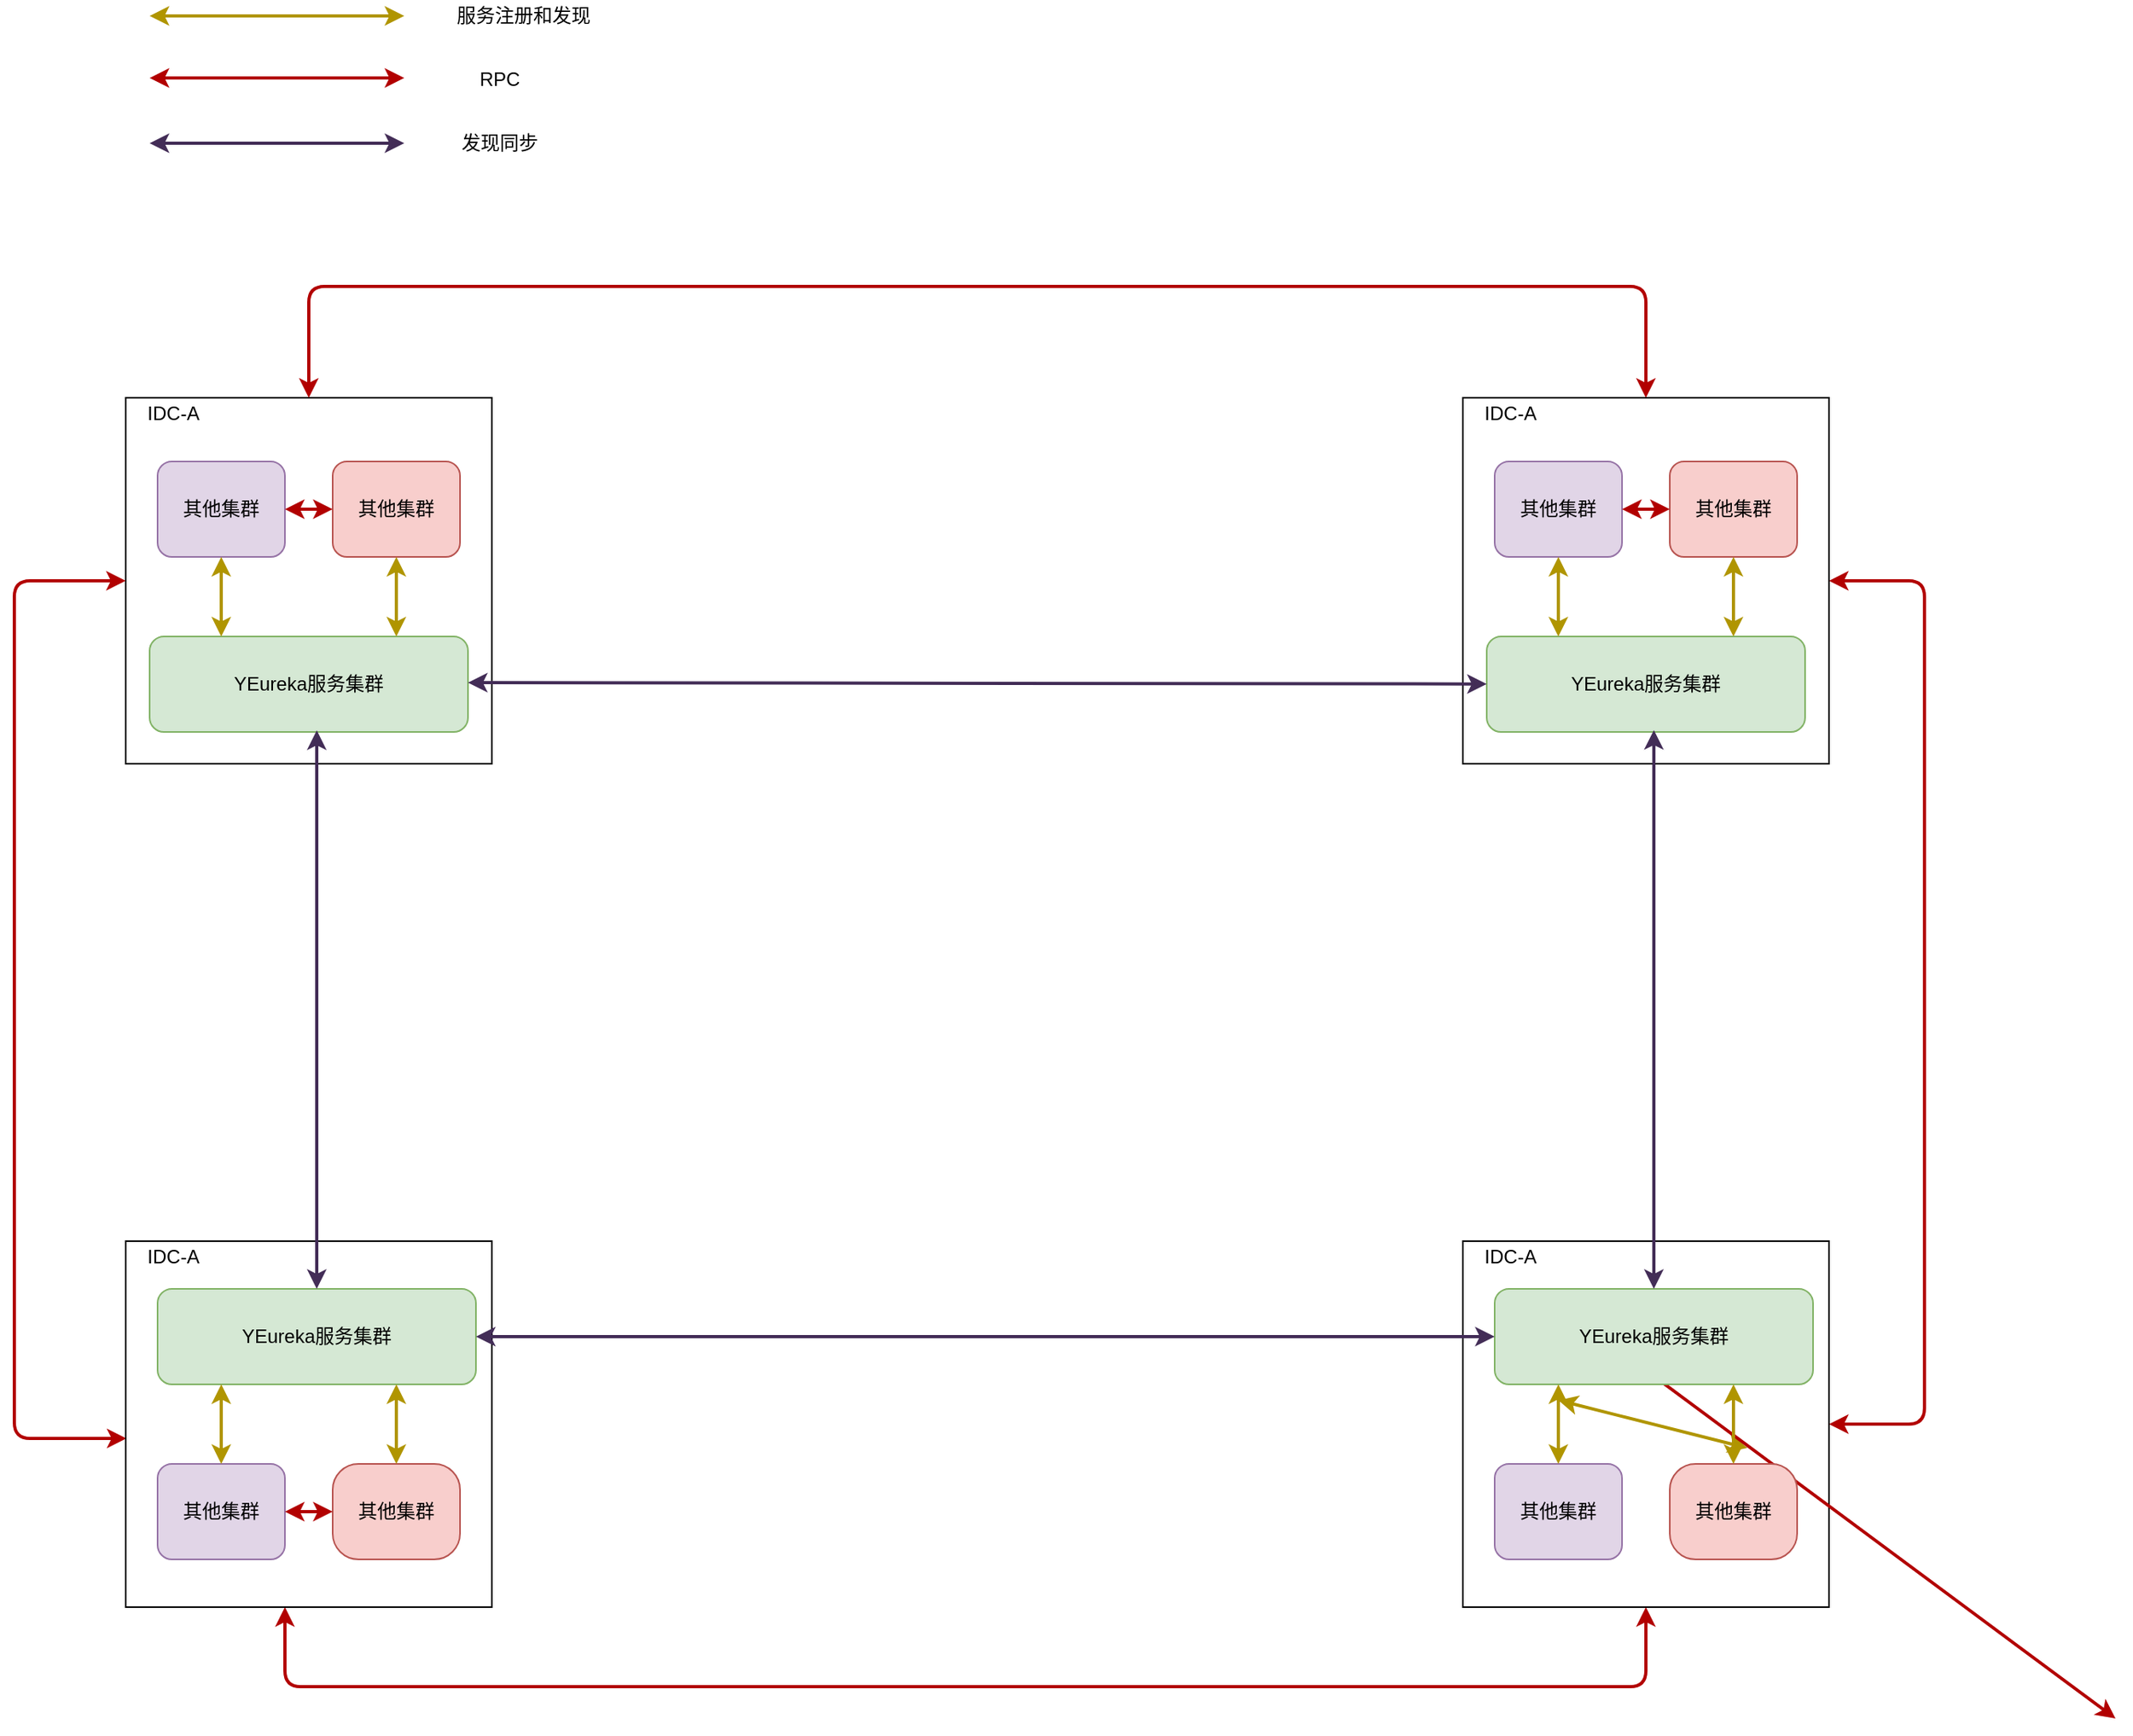 <mxfile version="13.8.0" type="github">
  <diagram id="ZK8-9hgX-thy4aVmCkVG" name="Page-1">
    <mxGraphModel dx="2031" dy="2303" grid="1" gridSize="10" guides="1" tooltips="1" connect="1" arrows="1" fold="1" page="1" pageScale="1" pageWidth="827" pageHeight="1169" math="0" shadow="0">
      <root>
        <mxCell id="0" />
        <mxCell id="1" parent="0" />
        <mxCell id="rkM7MUImtoLyCxUK9l4K-1" value="" style="whiteSpace=wrap;html=1;aspect=fixed;" vertex="1" parent="1">
          <mxGeometry x="150" y="150" width="230" height="230" as="geometry" />
        </mxCell>
        <mxCell id="rkM7MUImtoLyCxUK9l4K-2" value="YEureka服务集群" style="rounded=1;whiteSpace=wrap;html=1;fillColor=#d5e8d4;strokeColor=#82b366;" vertex="1" parent="1">
          <mxGeometry x="165" y="300" width="200" height="60" as="geometry" />
        </mxCell>
        <mxCell id="rkM7MUImtoLyCxUK9l4K-3" value="IDC-A" style="text;html=1;strokeColor=none;fillColor=none;align=center;verticalAlign=middle;whiteSpace=wrap;rounded=0;" vertex="1" parent="1">
          <mxGeometry x="150" y="150" width="60" height="20" as="geometry" />
        </mxCell>
        <mxCell id="rkM7MUImtoLyCxUK9l4K-4" value="其他集群" style="rounded=1;whiteSpace=wrap;html=1;fillColor=#f8cecc;strokeColor=#b85450;" vertex="1" parent="1">
          <mxGeometry x="280" y="190" width="80" height="60" as="geometry" />
        </mxCell>
        <mxCell id="rkM7MUImtoLyCxUK9l4K-5" value="" style="endArrow=classic;startArrow=classic;html=1;fillColor=#e3c800;strokeColor=#B09500;strokeWidth=2;" edge="1" parent="1" target="rkM7MUImtoLyCxUK9l4K-4">
          <mxGeometry width="50" height="50" relative="1" as="geometry">
            <mxPoint x="320" y="300" as="sourcePoint" />
            <mxPoint x="550" y="470" as="targetPoint" />
          </mxGeometry>
        </mxCell>
        <mxCell id="rkM7MUImtoLyCxUK9l4K-6" value="其他集群" style="rounded=1;whiteSpace=wrap;html=1;fillColor=#e1d5e7;strokeColor=#9673a6;" vertex="1" parent="1">
          <mxGeometry x="170" y="190" width="80" height="60" as="geometry" />
        </mxCell>
        <mxCell id="rkM7MUImtoLyCxUK9l4K-7" value="" style="endArrow=classic;startArrow=classic;html=1;entryX=0.225;entryY=0;entryDx=0;entryDy=0;fillColor=#e3c800;strokeColor=#B09500;strokeWidth=2;exitX=0.5;exitY=1;exitDx=0;exitDy=0;entryPerimeter=0;" edge="1" parent="1" source="rkM7MUImtoLyCxUK9l4K-6" target="rkM7MUImtoLyCxUK9l4K-2">
          <mxGeometry width="50" height="50" relative="1" as="geometry">
            <mxPoint x="210" y="260" as="sourcePoint" />
            <mxPoint x="328.75" y="280" as="targetPoint" />
          </mxGeometry>
        </mxCell>
        <mxCell id="rkM7MUImtoLyCxUK9l4K-8" value="" style="endArrow=classic;startArrow=classic;html=1;entryX=0;entryY=0.5;entryDx=0;entryDy=0;fillColor=#e51400;strokeColor=#B20000;strokeWidth=2;" edge="1" parent="1" source="rkM7MUImtoLyCxUK9l4K-6" target="rkM7MUImtoLyCxUK9l4K-4">
          <mxGeometry width="50" height="50" relative="1" as="geometry">
            <mxPoint x="510" y="500" as="sourcePoint" />
            <mxPoint x="560" y="450" as="targetPoint" />
          </mxGeometry>
        </mxCell>
        <mxCell id="rkM7MUImtoLyCxUK9l4K-33" value="" style="endArrow=classic;startArrow=classic;html=1;entryX=0;entryY=0.5;entryDx=0;entryDy=0;fillColor=#e51400;strokeColor=#B20000;strokeWidth=2;exitX=0.002;exitY=0.539;exitDx=0;exitDy=0;exitPerimeter=0;" edge="1" parent="1" source="rkM7MUImtoLyCxUK9l4K-60" target="rkM7MUImtoLyCxUK9l4K-1">
          <mxGeometry width="50" height="50" relative="1" as="geometry">
            <mxPoint x="265" y="680.0" as="sourcePoint" />
            <mxPoint x="400" y="420" as="targetPoint" />
            <Array as="points">
              <mxPoint x="80" y="804" />
              <mxPoint x="80" y="265" />
            </Array>
          </mxGeometry>
        </mxCell>
        <mxCell id="rkM7MUImtoLyCxUK9l4K-34" value="" style="endArrow=classic;startArrow=classic;html=1;entryX=0.5;entryY=1;entryDx=0;entryDy=0;exitX=1;exitY=0.5;exitDx=0;exitDy=0;strokeWidth=2;fillColor=#e51400;strokeColor=#B20000;" edge="1" parent="1" target="rkM7MUImtoLyCxUK9l4K-68">
          <mxGeometry width="50" height="50" relative="1" as="geometry">
            <mxPoint x="250" y="910.0" as="sourcePoint" />
            <mxPoint x="860.0" y="910.0" as="targetPoint" />
            <Array as="points">
              <mxPoint x="250" y="960" />
              <mxPoint x="1105" y="960" />
            </Array>
          </mxGeometry>
        </mxCell>
        <mxCell id="rkM7MUImtoLyCxUK9l4K-35" value="" style="endArrow=classic;startArrow=classic;html=1;strokeWidth=2;fillColor=#e51400;strokeColor=#B20000;exitX=1;exitY=0.5;exitDx=0;exitDy=0;entryX=1;entryY=0.5;entryDx=0;entryDy=0;" edge="1" parent="1" source="rkM7MUImtoLyCxUK9l4K-51" target="rkM7MUImtoLyCxUK9l4K-68">
          <mxGeometry width="50" height="50" relative="1" as="geometry">
            <mxPoint x="1105.0" y="380.0" as="sourcePoint" />
            <mxPoint x="1105.0" y="680.0" as="targetPoint" />
            <Array as="points">
              <mxPoint x="1280" y="265" />
              <mxPoint x="1280" y="795" />
            </Array>
          </mxGeometry>
        </mxCell>
        <mxCell id="rkM7MUImtoLyCxUK9l4K-36" value="" style="endArrow=classic;startArrow=classic;html=1;strokeWidth=2;fillColor=#e51400;strokeColor=#B20000;exitX=0.5;exitY=0;exitDx=0;exitDy=0;entryX=0.5;entryY=0;entryDx=0;entryDy=0;" edge="1" parent="1" source="rkM7MUImtoLyCxUK9l4K-51" target="rkM7MUImtoLyCxUK9l4K-1">
          <mxGeometry width="50" height="50" relative="1" as="geometry">
            <mxPoint x="930" y="20" as="sourcePoint" />
            <mxPoint x="500" y="230" as="targetPoint" />
            <Array as="points">
              <mxPoint x="1105" y="80" />
              <mxPoint x="265" y="80" />
            </Array>
          </mxGeometry>
        </mxCell>
        <mxCell id="rkM7MUImtoLyCxUK9l4K-42" value="" style="endArrow=classic;startArrow=classic;html=1;fillColor=#e51400;strokeColor=#B20000;strokeWidth=2;" edge="1" parent="1">
          <mxGeometry width="50" height="50" relative="1" as="geometry">
            <mxPoint x="165" y="-51.0" as="sourcePoint" />
            <mxPoint x="325" y="-51.0" as="targetPoint" />
          </mxGeometry>
        </mxCell>
        <mxCell id="rkM7MUImtoLyCxUK9l4K-43" value="" style="endArrow=classic;startArrow=classic;html=1;fillColor=#76608a;strokeColor=#432D57;strokeWidth=2;" edge="1" parent="1">
          <mxGeometry width="50" height="50" relative="1" as="geometry">
            <mxPoint x="165" y="-10.0" as="sourcePoint" />
            <mxPoint x="325" y="-10.0" as="targetPoint" />
          </mxGeometry>
        </mxCell>
        <mxCell id="rkM7MUImtoLyCxUK9l4K-44" value="" style="endArrow=classic;startArrow=classic;html=1;fillColor=#e3c800;strokeColor=#B09500;strokeWidth=2;" edge="1" parent="1">
          <mxGeometry width="50" height="50" relative="1" as="geometry">
            <mxPoint x="165" y="-90.0" as="sourcePoint" />
            <mxPoint x="325" y="-90.0" as="targetPoint" />
          </mxGeometry>
        </mxCell>
        <mxCell id="rkM7MUImtoLyCxUK9l4K-45" value="服务注册和发现" style="text;html=1;strokeColor=none;fillColor=none;align=center;verticalAlign=middle;whiteSpace=wrap;rounded=0;" vertex="1" parent="1">
          <mxGeometry x="355" y="-100" width="90" height="20" as="geometry" />
        </mxCell>
        <mxCell id="rkM7MUImtoLyCxUK9l4K-46" value="RPC" style="text;html=1;strokeColor=none;fillColor=none;align=center;verticalAlign=middle;whiteSpace=wrap;rounded=0;" vertex="1" parent="1">
          <mxGeometry x="355" y="-60" width="60" height="20" as="geometry" />
        </mxCell>
        <mxCell id="rkM7MUImtoLyCxUK9l4K-47" value="发现同步" style="text;html=1;strokeColor=none;fillColor=none;align=center;verticalAlign=middle;whiteSpace=wrap;rounded=0;" vertex="1" parent="1">
          <mxGeometry x="355" y="-20" width="60" height="20" as="geometry" />
        </mxCell>
        <mxCell id="rkM7MUImtoLyCxUK9l4K-51" value="" style="whiteSpace=wrap;html=1;aspect=fixed;" vertex="1" parent="1">
          <mxGeometry x="990" y="150" width="230" height="230" as="geometry" />
        </mxCell>
        <mxCell id="rkM7MUImtoLyCxUK9l4K-52" value="YEureka服务集群" style="rounded=1;whiteSpace=wrap;html=1;fillColor=#d5e8d4;strokeColor=#82b366;" vertex="1" parent="1">
          <mxGeometry x="1005" y="300" width="200" height="60" as="geometry" />
        </mxCell>
        <mxCell id="rkM7MUImtoLyCxUK9l4K-53" value="IDC-A" style="text;html=1;strokeColor=none;fillColor=none;align=center;verticalAlign=middle;whiteSpace=wrap;rounded=0;" vertex="1" parent="1">
          <mxGeometry x="990" y="150" width="60" height="20" as="geometry" />
        </mxCell>
        <mxCell id="rkM7MUImtoLyCxUK9l4K-54" value="其他集群" style="rounded=1;whiteSpace=wrap;html=1;fillColor=#f8cecc;strokeColor=#b85450;" vertex="1" parent="1">
          <mxGeometry x="1120" y="190" width="80" height="60" as="geometry" />
        </mxCell>
        <mxCell id="rkM7MUImtoLyCxUK9l4K-55" value="" style="endArrow=classic;startArrow=classic;html=1;fillColor=#e3c800;strokeColor=#B09500;strokeWidth=2;" edge="1" parent="1" target="rkM7MUImtoLyCxUK9l4K-54">
          <mxGeometry width="50" height="50" relative="1" as="geometry">
            <mxPoint x="1160" y="300" as="sourcePoint" />
            <mxPoint x="1390" y="470" as="targetPoint" />
          </mxGeometry>
        </mxCell>
        <mxCell id="rkM7MUImtoLyCxUK9l4K-56" value="其他集群" style="rounded=1;whiteSpace=wrap;html=1;fillColor=#e1d5e7;strokeColor=#9673a6;" vertex="1" parent="1">
          <mxGeometry x="1010" y="190" width="80" height="60" as="geometry" />
        </mxCell>
        <mxCell id="rkM7MUImtoLyCxUK9l4K-57" value="" style="endArrow=classic;startArrow=classic;html=1;entryX=0.225;entryY=0;entryDx=0;entryDy=0;fillColor=#e3c800;strokeColor=#B09500;strokeWidth=2;exitX=0.5;exitY=1;exitDx=0;exitDy=0;entryPerimeter=0;" edge="1" parent="1" source="rkM7MUImtoLyCxUK9l4K-56" target="rkM7MUImtoLyCxUK9l4K-52">
          <mxGeometry width="50" height="50" relative="1" as="geometry">
            <mxPoint x="1050" y="260" as="sourcePoint" />
            <mxPoint x="1168.75" y="280" as="targetPoint" />
          </mxGeometry>
        </mxCell>
        <mxCell id="rkM7MUImtoLyCxUK9l4K-58" value="" style="endArrow=classic;startArrow=classic;html=1;entryX=0;entryY=0.5;entryDx=0;entryDy=0;fillColor=#e51400;strokeColor=#B20000;strokeWidth=2;" edge="1" parent="1" source="rkM7MUImtoLyCxUK9l4K-56" target="rkM7MUImtoLyCxUK9l4K-54">
          <mxGeometry width="50" height="50" relative="1" as="geometry">
            <mxPoint x="1350" y="500" as="sourcePoint" />
            <mxPoint x="1400" y="450" as="targetPoint" />
          </mxGeometry>
        </mxCell>
        <mxCell id="rkM7MUImtoLyCxUK9l4K-60" value="" style="whiteSpace=wrap;html=1;aspect=fixed;" vertex="1" parent="1">
          <mxGeometry x="150" y="680" width="230" height="230" as="geometry" />
        </mxCell>
        <mxCell id="rkM7MUImtoLyCxUK9l4K-61" value="YEureka服务集群" style="rounded=1;whiteSpace=wrap;html=1;fillColor=#d5e8d4;strokeColor=#82b366;" vertex="1" parent="1">
          <mxGeometry x="170" y="710" width="200" height="60" as="geometry" />
        </mxCell>
        <mxCell id="rkM7MUImtoLyCxUK9l4K-62" value="IDC-A" style="text;html=1;strokeColor=none;fillColor=none;align=center;verticalAlign=middle;whiteSpace=wrap;rounded=0;" vertex="1" parent="1">
          <mxGeometry x="150" y="680" width="60" height="20" as="geometry" />
        </mxCell>
        <mxCell id="rkM7MUImtoLyCxUK9l4K-63" value="其他集群" style="rounded=1;whiteSpace=wrap;html=1;fillColor=#f8cecc;strokeColor=#b85450;arcSize=27;" vertex="1" parent="1">
          <mxGeometry x="280" y="820" width="80" height="60" as="geometry" />
        </mxCell>
        <mxCell id="rkM7MUImtoLyCxUK9l4K-65" value="其他集群" style="rounded=1;whiteSpace=wrap;html=1;fillColor=#e1d5e7;strokeColor=#9673a6;" vertex="1" parent="1">
          <mxGeometry x="170" y="820" width="80" height="60" as="geometry" />
        </mxCell>
        <mxCell id="rkM7MUImtoLyCxUK9l4K-66" value="" style="endArrow=classic;startArrow=classic;html=1;fillColor=#e3c800;strokeColor=#B09500;strokeWidth=2;entryX=0.2;entryY=1;entryDx=0;entryDy=0;entryPerimeter=0;exitX=0.5;exitY=0;exitDx=0;exitDy=0;" edge="1" parent="1" source="rkM7MUImtoLyCxUK9l4K-65" target="rkM7MUImtoLyCxUK9l4K-61">
          <mxGeometry width="50" height="50" relative="1" as="geometry">
            <mxPoint x="220" y="810" as="sourcePoint" />
            <mxPoint x="215" y="790" as="targetPoint" />
          </mxGeometry>
        </mxCell>
        <mxCell id="rkM7MUImtoLyCxUK9l4K-67" value="" style="endArrow=classic;startArrow=classic;html=1;entryX=0;entryY=0.5;entryDx=0;entryDy=0;fillColor=#e51400;strokeColor=#B20000;strokeWidth=2;" edge="1" parent="1" source="rkM7MUImtoLyCxUK9l4K-65" target="rkM7MUImtoLyCxUK9l4K-63">
          <mxGeometry width="50" height="50" relative="1" as="geometry">
            <mxPoint x="510" y="1030" as="sourcePoint" />
            <mxPoint x="560" y="980" as="targetPoint" />
          </mxGeometry>
        </mxCell>
        <mxCell id="rkM7MUImtoLyCxUK9l4K-68" value="" style="whiteSpace=wrap;html=1;aspect=fixed;" vertex="1" parent="1">
          <mxGeometry x="990" y="680" width="230" height="230" as="geometry" />
        </mxCell>
        <mxCell id="rkM7MUImtoLyCxUK9l4K-70" value="IDC-A" style="text;html=1;strokeColor=none;fillColor=none;align=center;verticalAlign=middle;whiteSpace=wrap;rounded=0;" vertex="1" parent="1">
          <mxGeometry x="990" y="680" width="60" height="20" as="geometry" />
        </mxCell>
        <mxCell id="rkM7MUImtoLyCxUK9l4K-74" value="" style="endArrow=classic;startArrow=classic;html=1;entryX=0.225;entryY=0;entryDx=0;entryDy=0;fillColor=#e3c800;strokeColor=#B09500;strokeWidth=2;exitX=0.5;exitY=1;exitDx=0;exitDy=0;entryPerimeter=0;" edge="1" parent="1" target="rkM7MUImtoLyCxUK9l4K-69">
          <mxGeometry width="50" height="50" relative="1" as="geometry">
            <mxPoint x="1050.0" y="780.0" as="sourcePoint" />
            <mxPoint x="1168.75" y="810" as="targetPoint" />
          </mxGeometry>
        </mxCell>
        <mxCell id="rkM7MUImtoLyCxUK9l4K-75" value="" style="endArrow=classic;startArrow=classic;html=1;entryX=0;entryY=0.5;entryDx=0;entryDy=0;fillColor=#e51400;strokeColor=#B20000;strokeWidth=2;" edge="1" parent="1" target="rkM7MUImtoLyCxUK9l4K-71">
          <mxGeometry width="50" height="50" relative="1" as="geometry">
            <mxPoint x="1090.0" y="750.0" as="sourcePoint" />
            <mxPoint x="1400" y="980" as="targetPoint" />
          </mxGeometry>
        </mxCell>
        <mxCell id="rkM7MUImtoLyCxUK9l4K-79" value="" style="endArrow=classic;startArrow=classic;html=1;fillColor=#e3c800;strokeColor=#B09500;strokeWidth=2;entryX=0.75;entryY=1;entryDx=0;entryDy=0;exitX=0.5;exitY=0;exitDx=0;exitDy=0;" edge="1" parent="1" source="rkM7MUImtoLyCxUK9l4K-63" target="rkM7MUImtoLyCxUK9l4K-61">
          <mxGeometry width="50" height="50" relative="1" as="geometry">
            <mxPoint x="220" y="830.0" as="sourcePoint" />
            <mxPoint x="220" y="780.0" as="targetPoint" />
          </mxGeometry>
        </mxCell>
        <mxCell id="rkM7MUImtoLyCxUK9l4K-86" value="YEureka服务集群" style="rounded=1;whiteSpace=wrap;html=1;fillColor=#d5e8d4;strokeColor=#82b366;" vertex="1" parent="1">
          <mxGeometry x="1010" y="710" width="200" height="60" as="geometry" />
        </mxCell>
        <mxCell id="rkM7MUImtoLyCxUK9l4K-87" value="其他集群" style="rounded=1;whiteSpace=wrap;html=1;fillColor=#f8cecc;strokeColor=#b85450;arcSize=27;" vertex="1" parent="1">
          <mxGeometry x="1120" y="820" width="80" height="60" as="geometry" />
        </mxCell>
        <mxCell id="rkM7MUImtoLyCxUK9l4K-88" value="其他集群" style="rounded=1;whiteSpace=wrap;html=1;fillColor=#e1d5e7;strokeColor=#9673a6;" vertex="1" parent="1">
          <mxGeometry x="1010" y="820" width="80" height="60" as="geometry" />
        </mxCell>
        <mxCell id="rkM7MUImtoLyCxUK9l4K-89" value="" style="endArrow=classic;startArrow=classic;html=1;fillColor=#e3c800;strokeColor=#B09500;strokeWidth=2;entryX=0.2;entryY=1;entryDx=0;entryDy=0;entryPerimeter=0;exitX=0.5;exitY=0;exitDx=0;exitDy=0;" edge="1" parent="1" source="rkM7MUImtoLyCxUK9l4K-88" target="rkM7MUImtoLyCxUK9l4K-86">
          <mxGeometry width="50" height="50" relative="1" as="geometry">
            <mxPoint x="1060" y="810" as="sourcePoint" />
            <mxPoint x="1055" y="790" as="targetPoint" />
          </mxGeometry>
        </mxCell>
        <mxCell id="rkM7MUImtoLyCxUK9l4K-90" value="" style="endArrow=classic;startArrow=classic;html=1;fillColor=#e3c800;strokeColor=#B09500;strokeWidth=2;entryX=0.75;entryY=1;entryDx=0;entryDy=0;exitX=0.5;exitY=0;exitDx=0;exitDy=0;" edge="1" parent="1" source="rkM7MUImtoLyCxUK9l4K-87" target="rkM7MUImtoLyCxUK9l4K-86">
          <mxGeometry width="50" height="50" relative="1" as="geometry">
            <mxPoint x="1060" y="830.0" as="sourcePoint" />
            <mxPoint x="1060" y="780.0" as="targetPoint" />
          </mxGeometry>
        </mxCell>
        <mxCell id="rkM7MUImtoLyCxUK9l4K-91" value="" style="endArrow=classic;startArrow=classic;html=1;fillColor=#76608a;strokeColor=#432D57;strokeWidth=2;" edge="1" parent="1" target="rkM7MUImtoLyCxUK9l4K-61">
          <mxGeometry width="50" height="50" relative="1" as="geometry">
            <mxPoint x="270" y="359" as="sourcePoint" />
            <mxPoint x="415" y="358.82" as="targetPoint" />
          </mxGeometry>
        </mxCell>
        <mxCell id="rkM7MUImtoLyCxUK9l4K-92" value="" style="endArrow=classic;startArrow=classic;html=1;fillColor=#76608a;strokeColor=#432D57;strokeWidth=2;exitX=0;exitY=0.5;exitDx=0;exitDy=0;entryX=1;entryY=0.5;entryDx=0;entryDy=0;" edge="1" parent="1" source="rkM7MUImtoLyCxUK9l4K-86" target="rkM7MUImtoLyCxUK9l4K-61">
          <mxGeometry width="50" height="50" relative="1" as="geometry">
            <mxPoint x="280" y="369" as="sourcePoint" />
            <mxPoint x="280" y="720.0" as="targetPoint" />
          </mxGeometry>
        </mxCell>
        <mxCell id="rkM7MUImtoLyCxUK9l4K-93" value="" style="endArrow=classic;startArrow=classic;html=1;fillColor=#76608a;strokeColor=#432D57;strokeWidth=2;exitX=0;exitY=0.5;exitDx=0;exitDy=0;" edge="1" parent="1" target="rkM7MUImtoLyCxUK9l4K-86">
          <mxGeometry width="50" height="50" relative="1" as="geometry">
            <mxPoint x="1110.0" y="358.82" as="sourcePoint" />
            <mxPoint x="470" y="358.82" as="targetPoint" />
          </mxGeometry>
        </mxCell>
        <mxCell id="rkM7MUImtoLyCxUK9l4K-94" value="" style="endArrow=classic;startArrow=classic;html=1;fillColor=#76608a;strokeColor=#432D57;strokeWidth=2;" edge="1" parent="1" target="rkM7MUImtoLyCxUK9l4K-52">
          <mxGeometry width="50" height="50" relative="1" as="geometry">
            <mxPoint x="365" y="329" as="sourcePoint" />
            <mxPoint x="365" y="680.0" as="targetPoint" />
          </mxGeometry>
        </mxCell>
      </root>
    </mxGraphModel>
  </diagram>
</mxfile>
